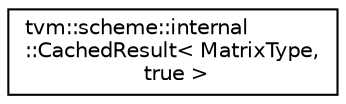 digraph "Graphical Class Hierarchy"
{
  edge [fontname="Helvetica",fontsize="10",labelfontname="Helvetica",labelfontsize="10"];
  node [fontname="Helvetica",fontsize="10",shape=record];
  rankdir="LR";
  Node0 [label="tvm::scheme::internal\l::CachedResult\< MatrixType,\l true \>",height=0.2,width=0.4,color="black", fillcolor="white", style="filled",URL="$classtvm_1_1scheme_1_1internal_1_1CachedResult_3_01MatrixType_00_01true_01_4.html"];
}
